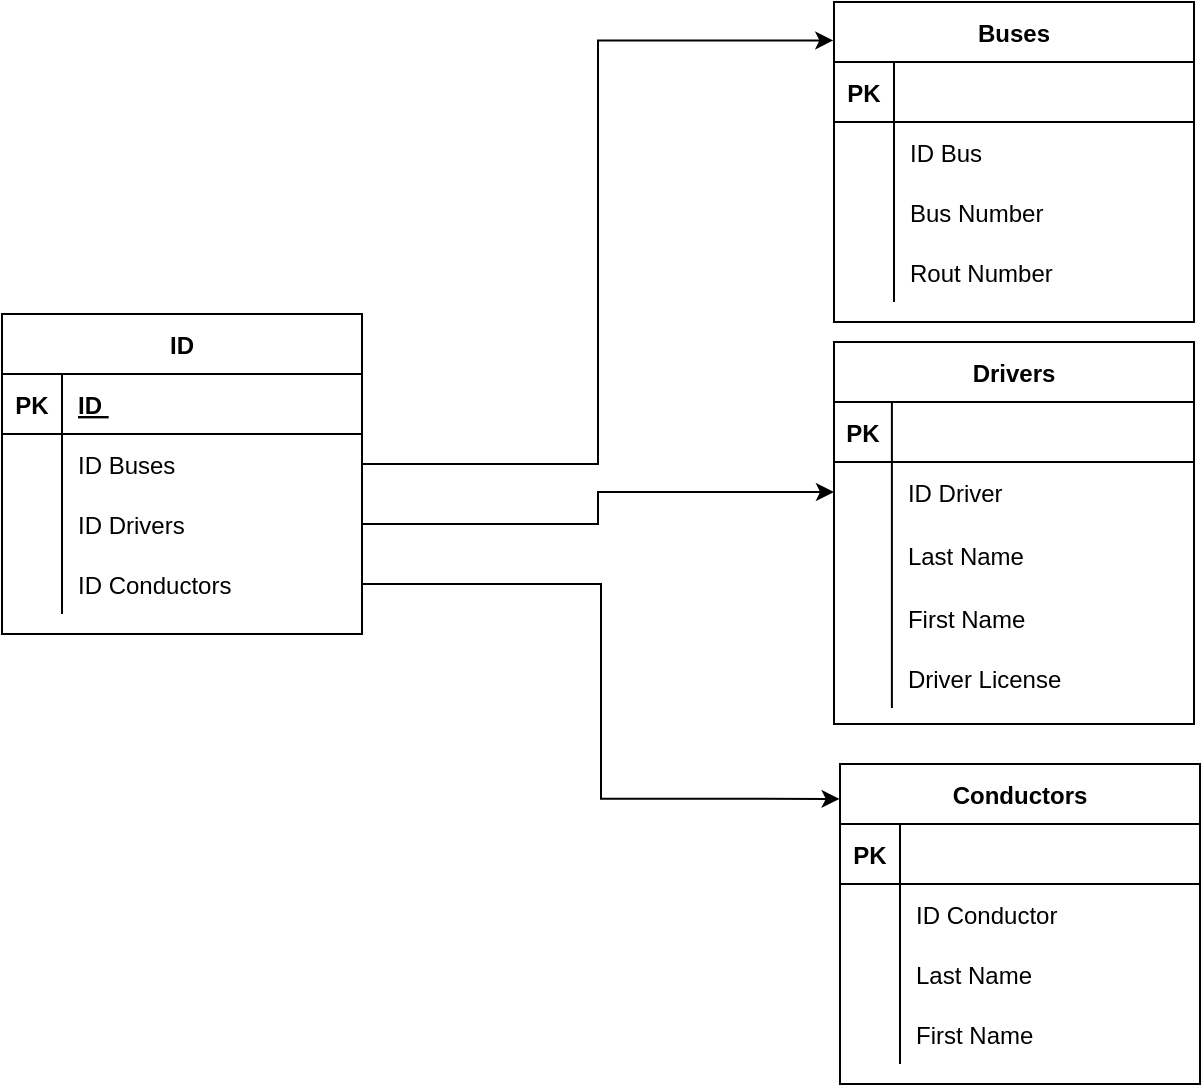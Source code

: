 <mxfile version="20.2.2" type="device"><diagram id="9kh8a7ZJklc2k-MSBDut" name="Страница 1"><mxGraphModel dx="1038" dy="571" grid="0" gridSize="10" guides="1" tooltips="1" connect="1" arrows="1" fold="1" page="1" pageScale="1" pageWidth="827" pageHeight="1169" math="0" shadow="0"><root><mxCell id="0"/><mxCell id="1" parent="0"/><mxCell id="PmgojenZnNsYLfwcAtxu-1" value="ID" style="shape=table;startSize=30;container=1;collapsible=1;childLayout=tableLayout;fixedRows=1;rowLines=0;fontStyle=1;align=center;resizeLast=1;" vertex="1" parent="1"><mxGeometry x="48" y="159" width="180" height="160" as="geometry"/></mxCell><mxCell id="PmgojenZnNsYLfwcAtxu-2" value="" style="shape=tableRow;horizontal=0;startSize=0;swimlaneHead=0;swimlaneBody=0;fillColor=none;collapsible=0;dropTarget=0;points=[[0,0.5],[1,0.5]];portConstraint=eastwest;top=0;left=0;right=0;bottom=1;" vertex="1" parent="PmgojenZnNsYLfwcAtxu-1"><mxGeometry y="30" width="180" height="30" as="geometry"/></mxCell><mxCell id="PmgojenZnNsYLfwcAtxu-3" value="PK" style="shape=partialRectangle;connectable=0;fillColor=none;top=0;left=0;bottom=0;right=0;fontStyle=1;overflow=hidden;" vertex="1" parent="PmgojenZnNsYLfwcAtxu-2"><mxGeometry width="30" height="30" as="geometry"><mxRectangle width="30" height="30" as="alternateBounds"/></mxGeometry></mxCell><mxCell id="PmgojenZnNsYLfwcAtxu-4" value="ID " style="shape=partialRectangle;connectable=0;fillColor=none;top=0;left=0;bottom=0;right=0;align=left;spacingLeft=6;fontStyle=5;overflow=hidden;" vertex="1" parent="PmgojenZnNsYLfwcAtxu-2"><mxGeometry x="30" width="150" height="30" as="geometry"><mxRectangle width="150" height="30" as="alternateBounds"/></mxGeometry></mxCell><mxCell id="PmgojenZnNsYLfwcAtxu-5" value="" style="shape=tableRow;horizontal=0;startSize=0;swimlaneHead=0;swimlaneBody=0;fillColor=none;collapsible=0;dropTarget=0;points=[[0,0.5],[1,0.5]];portConstraint=eastwest;top=0;left=0;right=0;bottom=0;" vertex="1" parent="PmgojenZnNsYLfwcAtxu-1"><mxGeometry y="60" width="180" height="30" as="geometry"/></mxCell><mxCell id="PmgojenZnNsYLfwcAtxu-6" value="" style="shape=partialRectangle;connectable=0;fillColor=none;top=0;left=0;bottom=0;right=0;editable=1;overflow=hidden;" vertex="1" parent="PmgojenZnNsYLfwcAtxu-5"><mxGeometry width="30" height="30" as="geometry"><mxRectangle width="30" height="30" as="alternateBounds"/></mxGeometry></mxCell><mxCell id="PmgojenZnNsYLfwcAtxu-7" value="ID Buses" style="shape=partialRectangle;connectable=0;fillColor=none;top=0;left=0;bottom=0;right=0;align=left;spacingLeft=6;overflow=hidden;" vertex="1" parent="PmgojenZnNsYLfwcAtxu-5"><mxGeometry x="30" width="150" height="30" as="geometry"><mxRectangle width="150" height="30" as="alternateBounds"/></mxGeometry></mxCell><mxCell id="PmgojenZnNsYLfwcAtxu-8" value="" style="shape=tableRow;horizontal=0;startSize=0;swimlaneHead=0;swimlaneBody=0;fillColor=none;collapsible=0;dropTarget=0;points=[[0,0.5],[1,0.5]];portConstraint=eastwest;top=0;left=0;right=0;bottom=0;" vertex="1" parent="PmgojenZnNsYLfwcAtxu-1"><mxGeometry y="90" width="180" height="30" as="geometry"/></mxCell><mxCell id="PmgojenZnNsYLfwcAtxu-9" value="" style="shape=partialRectangle;connectable=0;fillColor=none;top=0;left=0;bottom=0;right=0;editable=1;overflow=hidden;" vertex="1" parent="PmgojenZnNsYLfwcAtxu-8"><mxGeometry width="30" height="30" as="geometry"><mxRectangle width="30" height="30" as="alternateBounds"/></mxGeometry></mxCell><mxCell id="PmgojenZnNsYLfwcAtxu-10" value="ID Drivers" style="shape=partialRectangle;connectable=0;fillColor=none;top=0;left=0;bottom=0;right=0;align=left;spacingLeft=6;overflow=hidden;" vertex="1" parent="PmgojenZnNsYLfwcAtxu-8"><mxGeometry x="30" width="150" height="30" as="geometry"><mxRectangle width="150" height="30" as="alternateBounds"/></mxGeometry></mxCell><mxCell id="PmgojenZnNsYLfwcAtxu-11" value="" style="shape=tableRow;horizontal=0;startSize=0;swimlaneHead=0;swimlaneBody=0;fillColor=none;collapsible=0;dropTarget=0;points=[[0,0.5],[1,0.5]];portConstraint=eastwest;top=0;left=0;right=0;bottom=0;" vertex="1" parent="PmgojenZnNsYLfwcAtxu-1"><mxGeometry y="120" width="180" height="30" as="geometry"/></mxCell><mxCell id="PmgojenZnNsYLfwcAtxu-12" value="" style="shape=partialRectangle;connectable=0;fillColor=none;top=0;left=0;bottom=0;right=0;editable=1;overflow=hidden;" vertex="1" parent="PmgojenZnNsYLfwcAtxu-11"><mxGeometry width="30" height="30" as="geometry"><mxRectangle width="30" height="30" as="alternateBounds"/></mxGeometry></mxCell><mxCell id="PmgojenZnNsYLfwcAtxu-13" value="ID Conductors" style="shape=partialRectangle;connectable=0;fillColor=none;top=0;left=0;bottom=0;right=0;align=left;spacingLeft=6;overflow=hidden;" vertex="1" parent="PmgojenZnNsYLfwcAtxu-11"><mxGeometry x="30" width="150" height="30" as="geometry"><mxRectangle width="150" height="30" as="alternateBounds"/></mxGeometry></mxCell><mxCell id="PmgojenZnNsYLfwcAtxu-14" value="Buses" style="shape=table;startSize=30;container=1;collapsible=1;childLayout=tableLayout;fixedRows=1;rowLines=0;fontStyle=1;align=center;resizeLast=1;" vertex="1" parent="1"><mxGeometry x="464" y="3" width="180" height="160" as="geometry"/></mxCell><mxCell id="PmgojenZnNsYLfwcAtxu-15" value="" style="shape=tableRow;horizontal=0;startSize=0;swimlaneHead=0;swimlaneBody=0;fillColor=none;collapsible=0;dropTarget=0;points=[[0,0.5],[1,0.5]];portConstraint=eastwest;top=0;left=0;right=0;bottom=1;" vertex="1" parent="PmgojenZnNsYLfwcAtxu-14"><mxGeometry y="30" width="180" height="30" as="geometry"/></mxCell><mxCell id="PmgojenZnNsYLfwcAtxu-16" value="PK" style="shape=partialRectangle;connectable=0;fillColor=none;top=0;left=0;bottom=0;right=0;fontStyle=1;overflow=hidden;" vertex="1" parent="PmgojenZnNsYLfwcAtxu-15"><mxGeometry width="30" height="30" as="geometry"><mxRectangle width="30" height="30" as="alternateBounds"/></mxGeometry></mxCell><mxCell id="PmgojenZnNsYLfwcAtxu-17" value="" style="shape=partialRectangle;connectable=0;fillColor=none;top=0;left=0;bottom=0;right=0;align=left;spacingLeft=6;fontStyle=5;overflow=hidden;" vertex="1" parent="PmgojenZnNsYLfwcAtxu-15"><mxGeometry x="30" width="150" height="30" as="geometry"><mxRectangle width="150" height="30" as="alternateBounds"/></mxGeometry></mxCell><mxCell id="PmgojenZnNsYLfwcAtxu-18" value="" style="shape=tableRow;horizontal=0;startSize=0;swimlaneHead=0;swimlaneBody=0;fillColor=none;collapsible=0;dropTarget=0;points=[[0,0.5],[1,0.5]];portConstraint=eastwest;top=0;left=0;right=0;bottom=0;" vertex="1" parent="PmgojenZnNsYLfwcAtxu-14"><mxGeometry y="60" width="180" height="30" as="geometry"/></mxCell><mxCell id="PmgojenZnNsYLfwcAtxu-19" value="" style="shape=partialRectangle;connectable=0;fillColor=none;top=0;left=0;bottom=0;right=0;editable=1;overflow=hidden;" vertex="1" parent="PmgojenZnNsYLfwcAtxu-18"><mxGeometry width="30" height="30" as="geometry"><mxRectangle width="30" height="30" as="alternateBounds"/></mxGeometry></mxCell><mxCell id="PmgojenZnNsYLfwcAtxu-20" value="ID Bus" style="shape=partialRectangle;connectable=0;fillColor=none;top=0;left=0;bottom=0;right=0;align=left;spacingLeft=6;overflow=hidden;" vertex="1" parent="PmgojenZnNsYLfwcAtxu-18"><mxGeometry x="30" width="150" height="30" as="geometry"><mxRectangle width="150" height="30" as="alternateBounds"/></mxGeometry></mxCell><mxCell id="PmgojenZnNsYLfwcAtxu-21" value="" style="shape=tableRow;horizontal=0;startSize=0;swimlaneHead=0;swimlaneBody=0;fillColor=none;collapsible=0;dropTarget=0;points=[[0,0.5],[1,0.5]];portConstraint=eastwest;top=0;left=0;right=0;bottom=0;" vertex="1" parent="PmgojenZnNsYLfwcAtxu-14"><mxGeometry y="90" width="180" height="30" as="geometry"/></mxCell><mxCell id="PmgojenZnNsYLfwcAtxu-22" value="" style="shape=partialRectangle;connectable=0;fillColor=none;top=0;left=0;bottom=0;right=0;editable=1;overflow=hidden;" vertex="1" parent="PmgojenZnNsYLfwcAtxu-21"><mxGeometry width="30" height="30" as="geometry"><mxRectangle width="30" height="30" as="alternateBounds"/></mxGeometry></mxCell><mxCell id="PmgojenZnNsYLfwcAtxu-23" value="Bus Number" style="shape=partialRectangle;connectable=0;fillColor=none;top=0;left=0;bottom=0;right=0;align=left;spacingLeft=6;overflow=hidden;" vertex="1" parent="PmgojenZnNsYLfwcAtxu-21"><mxGeometry x="30" width="150" height="30" as="geometry"><mxRectangle width="150" height="30" as="alternateBounds"/></mxGeometry></mxCell><mxCell id="PmgojenZnNsYLfwcAtxu-24" value="" style="shape=tableRow;horizontal=0;startSize=0;swimlaneHead=0;swimlaneBody=0;fillColor=none;collapsible=0;dropTarget=0;points=[[0,0.5],[1,0.5]];portConstraint=eastwest;top=0;left=0;right=0;bottom=0;" vertex="1" parent="PmgojenZnNsYLfwcAtxu-14"><mxGeometry y="120" width="180" height="30" as="geometry"/></mxCell><mxCell id="PmgojenZnNsYLfwcAtxu-25" value="" style="shape=partialRectangle;connectable=0;fillColor=none;top=0;left=0;bottom=0;right=0;editable=1;overflow=hidden;" vertex="1" parent="PmgojenZnNsYLfwcAtxu-24"><mxGeometry width="30" height="30" as="geometry"><mxRectangle width="30" height="30" as="alternateBounds"/></mxGeometry></mxCell><mxCell id="PmgojenZnNsYLfwcAtxu-26" value="Rout Number" style="shape=partialRectangle;connectable=0;fillColor=none;top=0;left=0;bottom=0;right=0;align=left;spacingLeft=6;overflow=hidden;" vertex="1" parent="PmgojenZnNsYLfwcAtxu-24"><mxGeometry x="30" width="150" height="30" as="geometry"><mxRectangle width="150" height="30" as="alternateBounds"/></mxGeometry></mxCell><mxCell id="PmgojenZnNsYLfwcAtxu-27" value="Drivers" style="shape=table;startSize=30;container=1;collapsible=1;childLayout=tableLayout;fixedRows=1;rowLines=0;fontStyle=1;align=center;resizeLast=1;spacing=2;" vertex="1" parent="1"><mxGeometry x="464" y="173" width="180" height="191" as="geometry"><mxRectangle x="464" y="173" width="76" height="30" as="alternateBounds"/></mxGeometry></mxCell><mxCell id="PmgojenZnNsYLfwcAtxu-28" value="" style="shape=tableRow;horizontal=0;startSize=0;swimlaneHead=0;swimlaneBody=0;fillColor=none;collapsible=0;dropTarget=0;points=[[0,0.5],[1,0.5]];portConstraint=eastwest;top=0;left=0;right=0;bottom=1;" vertex="1" parent="PmgojenZnNsYLfwcAtxu-27"><mxGeometry y="30" width="180" height="30" as="geometry"/></mxCell><mxCell id="PmgojenZnNsYLfwcAtxu-29" value="PK" style="shape=partialRectangle;connectable=0;fillColor=none;top=0;left=0;bottom=0;right=0;fontStyle=1;overflow=hidden;" vertex="1" parent="PmgojenZnNsYLfwcAtxu-28"><mxGeometry width="28.95" height="30" as="geometry"><mxRectangle width="28.95" height="30" as="alternateBounds"/></mxGeometry></mxCell><mxCell id="PmgojenZnNsYLfwcAtxu-30" value="" style="shape=partialRectangle;connectable=0;fillColor=none;top=0;left=0;bottom=0;right=0;align=left;spacingLeft=6;fontStyle=5;overflow=hidden;" vertex="1" parent="PmgojenZnNsYLfwcAtxu-28"><mxGeometry x="28.95" width="151.05" height="30" as="geometry"><mxRectangle width="151.05" height="30" as="alternateBounds"/></mxGeometry></mxCell><mxCell id="PmgojenZnNsYLfwcAtxu-31" value="" style="shape=tableRow;horizontal=0;startSize=0;swimlaneHead=0;swimlaneBody=0;fillColor=none;collapsible=0;dropTarget=0;points=[[0,0.5],[1,0.5]];portConstraint=eastwest;top=0;left=0;right=0;bottom=0;" vertex="1" parent="PmgojenZnNsYLfwcAtxu-27"><mxGeometry y="60" width="180" height="30" as="geometry"/></mxCell><mxCell id="PmgojenZnNsYLfwcAtxu-32" value="" style="shape=partialRectangle;connectable=0;fillColor=none;top=0;left=0;bottom=0;right=0;editable=1;overflow=hidden;" vertex="1" parent="PmgojenZnNsYLfwcAtxu-31"><mxGeometry width="28.95" height="30" as="geometry"><mxRectangle width="28.95" height="30" as="alternateBounds"/></mxGeometry></mxCell><mxCell id="PmgojenZnNsYLfwcAtxu-33" value="ID Driver" style="shape=partialRectangle;connectable=0;fillColor=none;top=0;left=0;bottom=0;right=0;align=left;spacingLeft=6;overflow=hidden;" vertex="1" parent="PmgojenZnNsYLfwcAtxu-31"><mxGeometry x="28.95" width="151.05" height="30" as="geometry"><mxRectangle width="151.05" height="30" as="alternateBounds"/></mxGeometry></mxCell><mxCell id="PmgojenZnNsYLfwcAtxu-34" value="" style="shape=tableRow;horizontal=0;startSize=0;swimlaneHead=0;swimlaneBody=0;fillColor=none;collapsible=0;dropTarget=0;points=[[0,0.5],[1,0.5]];portConstraint=eastwest;top=0;left=0;right=0;bottom=0;" vertex="1" parent="PmgojenZnNsYLfwcAtxu-27"><mxGeometry y="90" width="180" height="33" as="geometry"/></mxCell><mxCell id="PmgojenZnNsYLfwcAtxu-35" value="" style="shape=partialRectangle;connectable=0;fillColor=none;top=0;left=0;bottom=0;right=0;editable=1;overflow=hidden;" vertex="1" parent="PmgojenZnNsYLfwcAtxu-34"><mxGeometry width="28.95" height="33" as="geometry"><mxRectangle width="28.95" height="33" as="alternateBounds"/></mxGeometry></mxCell><mxCell id="PmgojenZnNsYLfwcAtxu-36" value="Last Name" style="shape=partialRectangle;connectable=0;fillColor=none;top=0;left=0;bottom=0;right=0;align=left;spacingLeft=6;overflow=hidden;" vertex="1" parent="PmgojenZnNsYLfwcAtxu-34"><mxGeometry x="28.95" width="151.05" height="33" as="geometry"><mxRectangle width="151.05" height="33" as="alternateBounds"/></mxGeometry></mxCell><mxCell id="PmgojenZnNsYLfwcAtxu-37" value="" style="shape=tableRow;horizontal=0;startSize=0;swimlaneHead=0;swimlaneBody=0;fillColor=none;collapsible=0;dropTarget=0;points=[[0,0.5],[1,0.5]];portConstraint=eastwest;top=0;left=0;right=0;bottom=0;" vertex="1" parent="PmgojenZnNsYLfwcAtxu-27"><mxGeometry y="123" width="180" height="30" as="geometry"/></mxCell><mxCell id="PmgojenZnNsYLfwcAtxu-38" value="" style="shape=partialRectangle;connectable=0;fillColor=none;top=0;left=0;bottom=0;right=0;editable=1;overflow=hidden;" vertex="1" parent="PmgojenZnNsYLfwcAtxu-37"><mxGeometry width="28.95" height="30" as="geometry"><mxRectangle width="28.95" height="30" as="alternateBounds"/></mxGeometry></mxCell><mxCell id="PmgojenZnNsYLfwcAtxu-39" value="First Name" style="shape=partialRectangle;connectable=0;fillColor=none;top=0;left=0;bottom=0;right=0;align=left;spacingLeft=6;overflow=hidden;" vertex="1" parent="PmgojenZnNsYLfwcAtxu-37"><mxGeometry x="28.95" width="151.05" height="30" as="geometry"><mxRectangle width="151.05" height="30" as="alternateBounds"/></mxGeometry></mxCell><mxCell id="PmgojenZnNsYLfwcAtxu-77" style="shape=tableRow;horizontal=0;startSize=0;swimlaneHead=0;swimlaneBody=0;fillColor=none;collapsible=0;dropTarget=0;points=[[0,0.5],[1,0.5]];portConstraint=eastwest;top=0;left=0;right=0;bottom=0;" vertex="1" parent="PmgojenZnNsYLfwcAtxu-27"><mxGeometry y="153" width="180" height="30" as="geometry"/></mxCell><mxCell id="PmgojenZnNsYLfwcAtxu-78" style="shape=partialRectangle;connectable=0;fillColor=none;top=0;left=0;bottom=0;right=0;editable=1;overflow=hidden;" vertex="1" parent="PmgojenZnNsYLfwcAtxu-77"><mxGeometry width="28.95" height="30" as="geometry"><mxRectangle width="28.95" height="30" as="alternateBounds"/></mxGeometry></mxCell><mxCell id="PmgojenZnNsYLfwcAtxu-79" value="Driver License" style="shape=partialRectangle;connectable=0;fillColor=none;top=0;left=0;bottom=0;right=0;align=left;spacingLeft=6;overflow=hidden;" vertex="1" parent="PmgojenZnNsYLfwcAtxu-77"><mxGeometry x="28.95" width="151.05" height="30" as="geometry"><mxRectangle width="151.05" height="30" as="alternateBounds"/></mxGeometry></mxCell><mxCell id="PmgojenZnNsYLfwcAtxu-40" value="Conductors" style="shape=table;startSize=30;container=1;collapsible=1;childLayout=tableLayout;fixedRows=1;rowLines=0;fontStyle=1;align=center;resizeLast=1;" vertex="1" parent="1"><mxGeometry x="467" y="384" width="180" height="160" as="geometry"/></mxCell><mxCell id="PmgojenZnNsYLfwcAtxu-41" value="" style="shape=tableRow;horizontal=0;startSize=0;swimlaneHead=0;swimlaneBody=0;fillColor=none;collapsible=0;dropTarget=0;points=[[0,0.5],[1,0.5]];portConstraint=eastwest;top=0;left=0;right=0;bottom=1;" vertex="1" parent="PmgojenZnNsYLfwcAtxu-40"><mxGeometry y="30" width="180" height="30" as="geometry"/></mxCell><mxCell id="PmgojenZnNsYLfwcAtxu-42" value="PK" style="shape=partialRectangle;connectable=0;fillColor=none;top=0;left=0;bottom=0;right=0;fontStyle=1;overflow=hidden;" vertex="1" parent="PmgojenZnNsYLfwcAtxu-41"><mxGeometry width="30" height="30" as="geometry"><mxRectangle width="30" height="30" as="alternateBounds"/></mxGeometry></mxCell><mxCell id="PmgojenZnNsYLfwcAtxu-43" value="" style="shape=partialRectangle;connectable=0;fillColor=none;top=0;left=0;bottom=0;right=0;align=left;spacingLeft=6;fontStyle=5;overflow=hidden;" vertex="1" parent="PmgojenZnNsYLfwcAtxu-41"><mxGeometry x="30" width="150" height="30" as="geometry"><mxRectangle width="150" height="30" as="alternateBounds"/></mxGeometry></mxCell><mxCell id="PmgojenZnNsYLfwcAtxu-44" value="" style="shape=tableRow;horizontal=0;startSize=0;swimlaneHead=0;swimlaneBody=0;fillColor=none;collapsible=0;dropTarget=0;points=[[0,0.5],[1,0.5]];portConstraint=eastwest;top=0;left=0;right=0;bottom=0;" vertex="1" parent="PmgojenZnNsYLfwcAtxu-40"><mxGeometry y="60" width="180" height="30" as="geometry"/></mxCell><mxCell id="PmgojenZnNsYLfwcAtxu-45" value="" style="shape=partialRectangle;connectable=0;fillColor=none;top=0;left=0;bottom=0;right=0;editable=1;overflow=hidden;" vertex="1" parent="PmgojenZnNsYLfwcAtxu-44"><mxGeometry width="30" height="30" as="geometry"><mxRectangle width="30" height="30" as="alternateBounds"/></mxGeometry></mxCell><mxCell id="PmgojenZnNsYLfwcAtxu-46" value="ID Conductor" style="shape=partialRectangle;connectable=0;fillColor=none;top=0;left=0;bottom=0;right=0;align=left;spacingLeft=6;overflow=hidden;" vertex="1" parent="PmgojenZnNsYLfwcAtxu-44"><mxGeometry x="30" width="150" height="30" as="geometry"><mxRectangle width="150" height="30" as="alternateBounds"/></mxGeometry></mxCell><mxCell id="PmgojenZnNsYLfwcAtxu-47" value="" style="shape=tableRow;horizontal=0;startSize=0;swimlaneHead=0;swimlaneBody=0;fillColor=none;collapsible=0;dropTarget=0;points=[[0,0.5],[1,0.5]];portConstraint=eastwest;top=0;left=0;right=0;bottom=0;" vertex="1" parent="PmgojenZnNsYLfwcAtxu-40"><mxGeometry y="90" width="180" height="30" as="geometry"/></mxCell><mxCell id="PmgojenZnNsYLfwcAtxu-48" value="" style="shape=partialRectangle;connectable=0;fillColor=none;top=0;left=0;bottom=0;right=0;editable=1;overflow=hidden;" vertex="1" parent="PmgojenZnNsYLfwcAtxu-47"><mxGeometry width="30" height="30" as="geometry"><mxRectangle width="30" height="30" as="alternateBounds"/></mxGeometry></mxCell><mxCell id="PmgojenZnNsYLfwcAtxu-49" value="Last Name" style="shape=partialRectangle;connectable=0;fillColor=none;top=0;left=0;bottom=0;right=0;align=left;spacingLeft=6;overflow=hidden;" vertex="1" parent="PmgojenZnNsYLfwcAtxu-47"><mxGeometry x="30" width="150" height="30" as="geometry"><mxRectangle width="150" height="30" as="alternateBounds"/></mxGeometry></mxCell><mxCell id="PmgojenZnNsYLfwcAtxu-50" value="" style="shape=tableRow;horizontal=0;startSize=0;swimlaneHead=0;swimlaneBody=0;fillColor=none;collapsible=0;dropTarget=0;points=[[0,0.5],[1,0.5]];portConstraint=eastwest;top=0;left=0;right=0;bottom=0;" vertex="1" parent="PmgojenZnNsYLfwcAtxu-40"><mxGeometry y="120" width="180" height="30" as="geometry"/></mxCell><mxCell id="PmgojenZnNsYLfwcAtxu-51" value="" style="shape=partialRectangle;connectable=0;fillColor=none;top=0;left=0;bottom=0;right=0;editable=1;overflow=hidden;" vertex="1" parent="PmgojenZnNsYLfwcAtxu-50"><mxGeometry width="30" height="30" as="geometry"><mxRectangle width="30" height="30" as="alternateBounds"/></mxGeometry></mxCell><mxCell id="PmgojenZnNsYLfwcAtxu-52" value="First Name" style="shape=partialRectangle;connectable=0;fillColor=none;top=0;left=0;bottom=0;right=0;align=left;spacingLeft=6;overflow=hidden;" vertex="1" parent="PmgojenZnNsYLfwcAtxu-50"><mxGeometry x="30" width="150" height="30" as="geometry"><mxRectangle width="150" height="30" as="alternateBounds"/></mxGeometry></mxCell><mxCell id="PmgojenZnNsYLfwcAtxu-53" style="edgeStyle=orthogonalEdgeStyle;rounded=0;orthogonalLoop=1;jettySize=auto;html=1;entryX=-0.002;entryY=0.12;entryDx=0;entryDy=0;entryPerimeter=0;" edge="1" parent="1" source="PmgojenZnNsYLfwcAtxu-5" target="PmgojenZnNsYLfwcAtxu-14"><mxGeometry relative="1" as="geometry"/></mxCell><mxCell id="PmgojenZnNsYLfwcAtxu-54" style="edgeStyle=orthogonalEdgeStyle;rounded=0;orthogonalLoop=1;jettySize=auto;html=1;entryX=0;entryY=0.5;entryDx=0;entryDy=0;" edge="1" parent="1" source="PmgojenZnNsYLfwcAtxu-8" target="PmgojenZnNsYLfwcAtxu-31"><mxGeometry relative="1" as="geometry"/></mxCell><mxCell id="PmgojenZnNsYLfwcAtxu-55" style="edgeStyle=orthogonalEdgeStyle;rounded=0;orthogonalLoop=1;jettySize=auto;html=1;entryX=-0.001;entryY=0.109;entryDx=0;entryDy=0;entryPerimeter=0;" edge="1" parent="1" source="PmgojenZnNsYLfwcAtxu-11" target="PmgojenZnNsYLfwcAtxu-40"><mxGeometry relative="1" as="geometry"/></mxCell></root></mxGraphModel></diagram></mxfile>